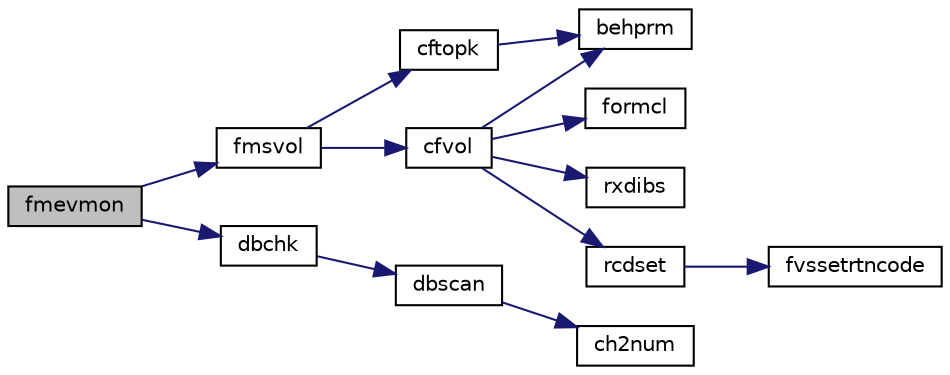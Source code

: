 digraph "fmevmon"
{
  edge [fontname="Helvetica",fontsize="10",labelfontname="Helvetica",labelfontsize="10"];
  node [fontname="Helvetica",fontsize="10",shape=record];
  rankdir="LR";
  Node1 [label="fmevmon",height=0.2,width=0.4,color="black", fillcolor="grey75", style="filled", fontcolor="black"];
  Node1 -> Node2 [color="midnightblue",fontsize="10",style="solid",fontname="Helvetica"];
  Node2 [label="fmsvol",height=0.2,width=0.4,color="black", fillcolor="white", style="filled",URL="$fmsvol_8f.html#a06bde439f073767d2f2a03fd789a17d6"];
  Node2 -> Node3 [color="midnightblue",fontsize="10",style="solid",fontname="Helvetica"];
  Node3 [label="cfvol",height=0.2,width=0.4,color="black", fillcolor="white", style="filled",URL="$cfvol_8f.html#ac762b1032a1c7c89000b2928a0fbb309"];
  Node3 -> Node4 [color="midnightblue",fontsize="10",style="solid",fontname="Helvetica"];
  Node4 [label="behprm",height=0.2,width=0.4,color="black", fillcolor="white", style="filled",URL="$behprm_8f.html#a894587cfd0e8af46ed1aad78d06d3153"];
  Node3 -> Node5 [color="midnightblue",fontsize="10",style="solid",fontname="Helvetica"];
  Node5 [label="formcl",height=0.2,width=0.4,color="black", fillcolor="white", style="filled",URL="$formcl_8f.html#a04dbb6aff6afd27ef10f419ea7469a1a"];
  Node3 -> Node6 [color="midnightblue",fontsize="10",style="solid",fontname="Helvetica"];
  Node6 [label="rxdibs",height=0.2,width=0.4,color="black", fillcolor="white", style="filled",URL="$rxdibs_8f.html#aaf759ba7b9a43f075ab6084a2367e0d2"];
  Node3 -> Node7 [color="midnightblue",fontsize="10",style="solid",fontname="Helvetica"];
  Node7 [label="rcdset",height=0.2,width=0.4,color="black", fillcolor="white", style="filled",URL="$rcdset_8f.html#a1dba8a40ee085d920a3ebb27fcd34a59"];
  Node7 -> Node8 [color="midnightblue",fontsize="10",style="solid",fontname="Helvetica"];
  Node8 [label="fvssetrtncode",height=0.2,width=0.4,color="black", fillcolor="white", style="filled",URL="$cmdline_8f.html#a079170808ee3336a99645e9e57dfe5a9"];
  Node2 -> Node9 [color="midnightblue",fontsize="10",style="solid",fontname="Helvetica"];
  Node9 [label="cftopk",height=0.2,width=0.4,color="black", fillcolor="white", style="filled",URL="$cftopk_8f.html#a9aa949d7e4071cdfe5f20fd51cef579c"];
  Node9 -> Node4 [color="midnightblue",fontsize="10",style="solid",fontname="Helvetica"];
  Node1 -> Node10 [color="midnightblue",fontsize="10",style="solid",fontname="Helvetica"];
  Node10 [label="dbchk",height=0.2,width=0.4,color="black", fillcolor="white", style="filled",URL="$dbchk_8f.html#a50e82b8d87ebaeb63d8e1abab05bc20b"];
  Node10 -> Node11 [color="midnightblue",fontsize="10",style="solid",fontname="Helvetica"];
  Node11 [label="dbscan",height=0.2,width=0.4,color="black", fillcolor="white", style="filled",URL="$dbscan_8f.html#a18f1eb65a1dbf6141e44b1ac4a10757e"];
  Node11 -> Node12 [color="midnightblue",fontsize="10",style="solid",fontname="Helvetica"];
  Node12 [label="ch2num",height=0.2,width=0.4,color="black", fillcolor="white", style="filled",URL="$ch2num_8f.html#acc5a9987290b4e6c8cfe65bd2cd93540"];
}
